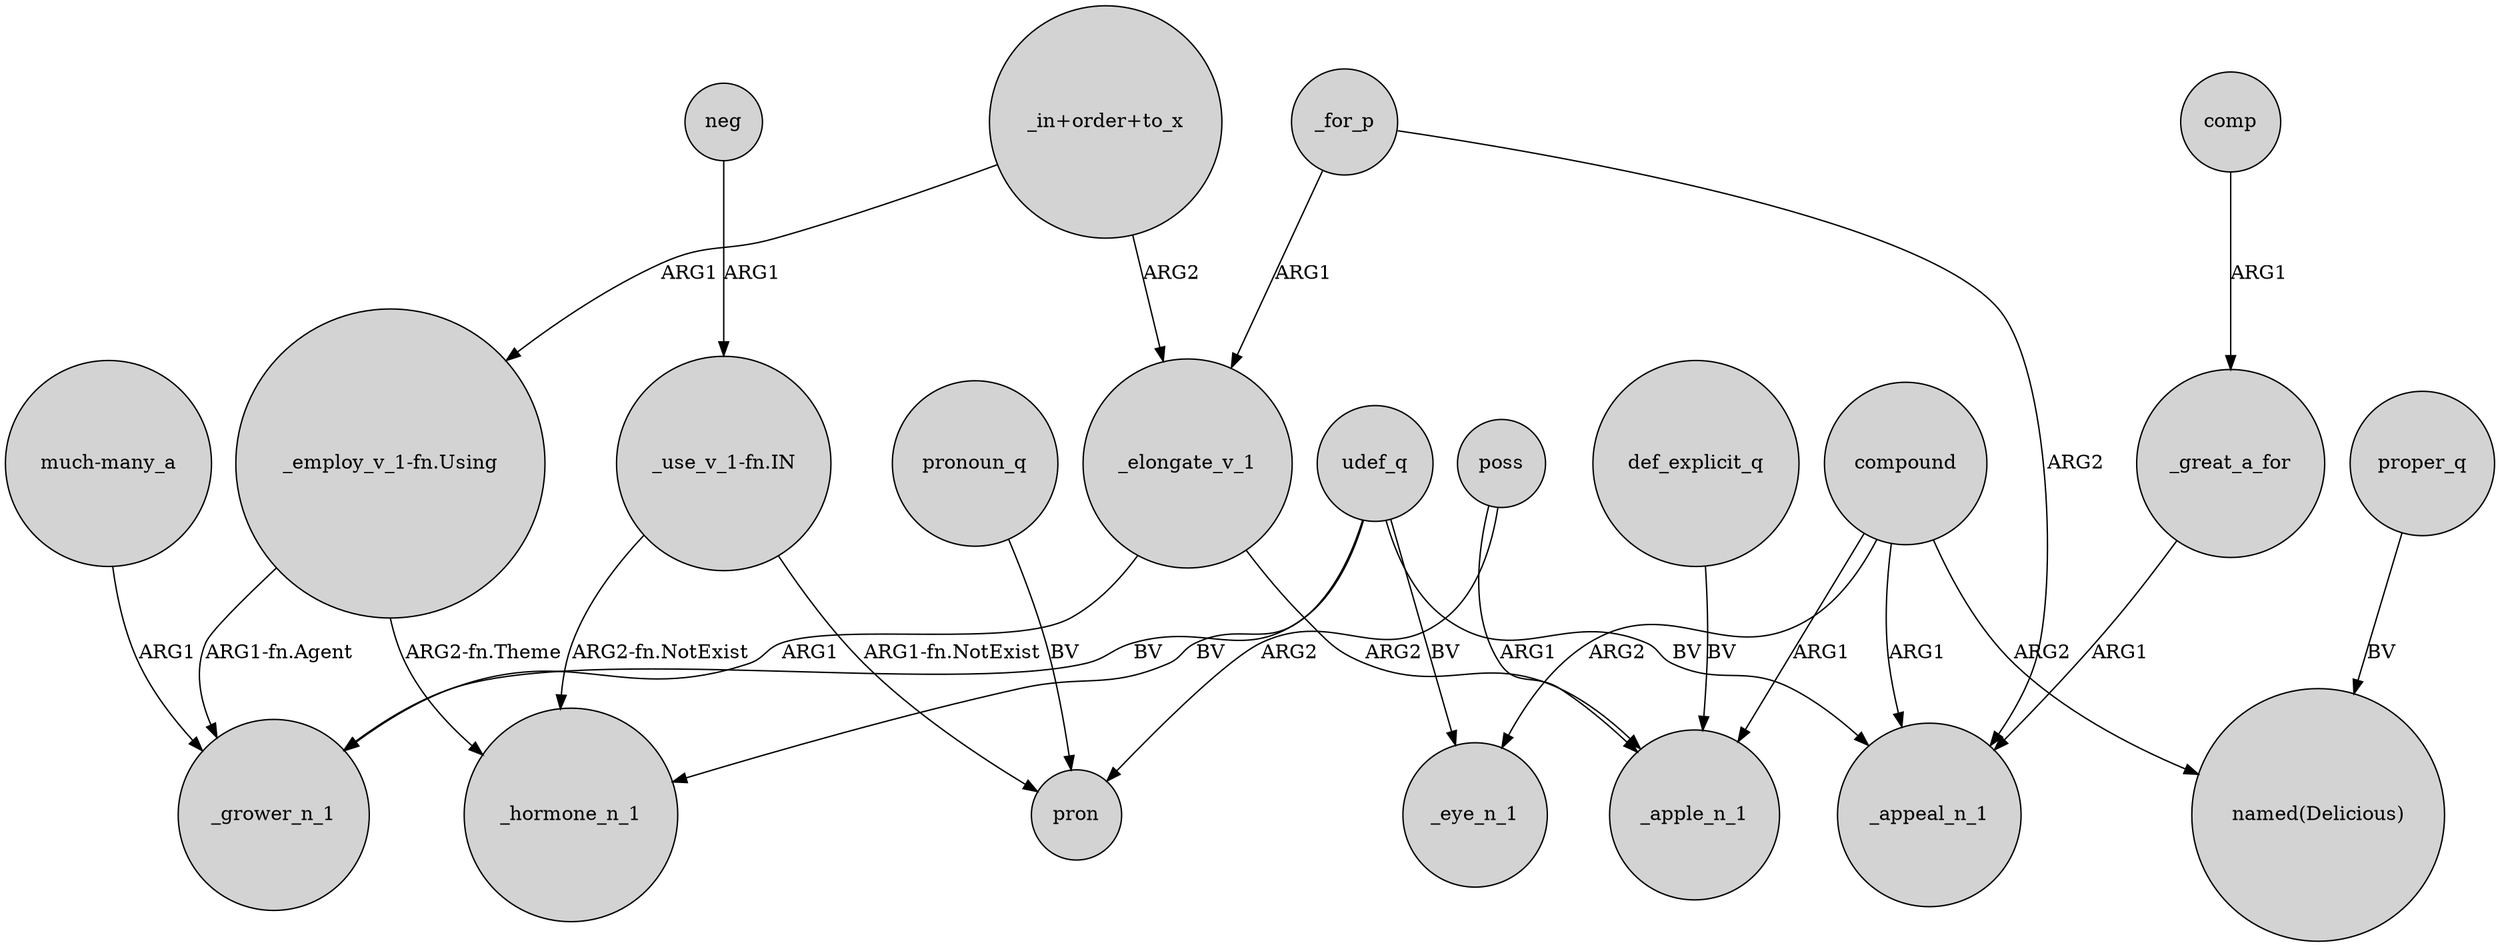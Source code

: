 digraph {
	node [shape=circle style=filled]
	_for_p -> _elongate_v_1 [label=ARG1]
	poss -> pron [label=ARG2]
	_elongate_v_1 -> _grower_n_1 [label=ARG1]
	udef_q -> _hormone_n_1 [label=BV]
	"_in+order+to_x" -> "_employ_v_1-fn.Using" [label=ARG1]
	compound -> _apple_n_1 [label=ARG1]
	compound -> _appeal_n_1 [label=ARG1]
	"_use_v_1-fn.IN" -> pron [label="ARG1-fn.NotExist"]
	"much-many_a" -> _grower_n_1 [label=ARG1]
	_great_a_for -> _appeal_n_1 [label=ARG1]
	_elongate_v_1 -> _apple_n_1 [label=ARG2]
	"_use_v_1-fn.IN" -> _hormone_n_1 [label="ARG2-fn.NotExist"]
	def_explicit_q -> _apple_n_1 [label=BV]
	comp -> _great_a_for [label=ARG1]
	compound -> _eye_n_1 [label=ARG2]
	udef_q -> _eye_n_1 [label=BV]
	"_employ_v_1-fn.Using" -> _hormone_n_1 [label="ARG2-fn.Theme"]
	pronoun_q -> pron [label=BV]
	proper_q -> "named(Delicious)" [label=BV]
	udef_q -> _appeal_n_1 [label=BV]
	_for_p -> _appeal_n_1 [label=ARG2]
	"_employ_v_1-fn.Using" -> _grower_n_1 [label="ARG1-fn.Agent"]
	poss -> _apple_n_1 [label=ARG1]
	udef_q -> _grower_n_1 [label=BV]
	"_in+order+to_x" -> _elongate_v_1 [label=ARG2]
	neg -> "_use_v_1-fn.IN" [label=ARG1]
	compound -> "named(Delicious)" [label=ARG2]
}
